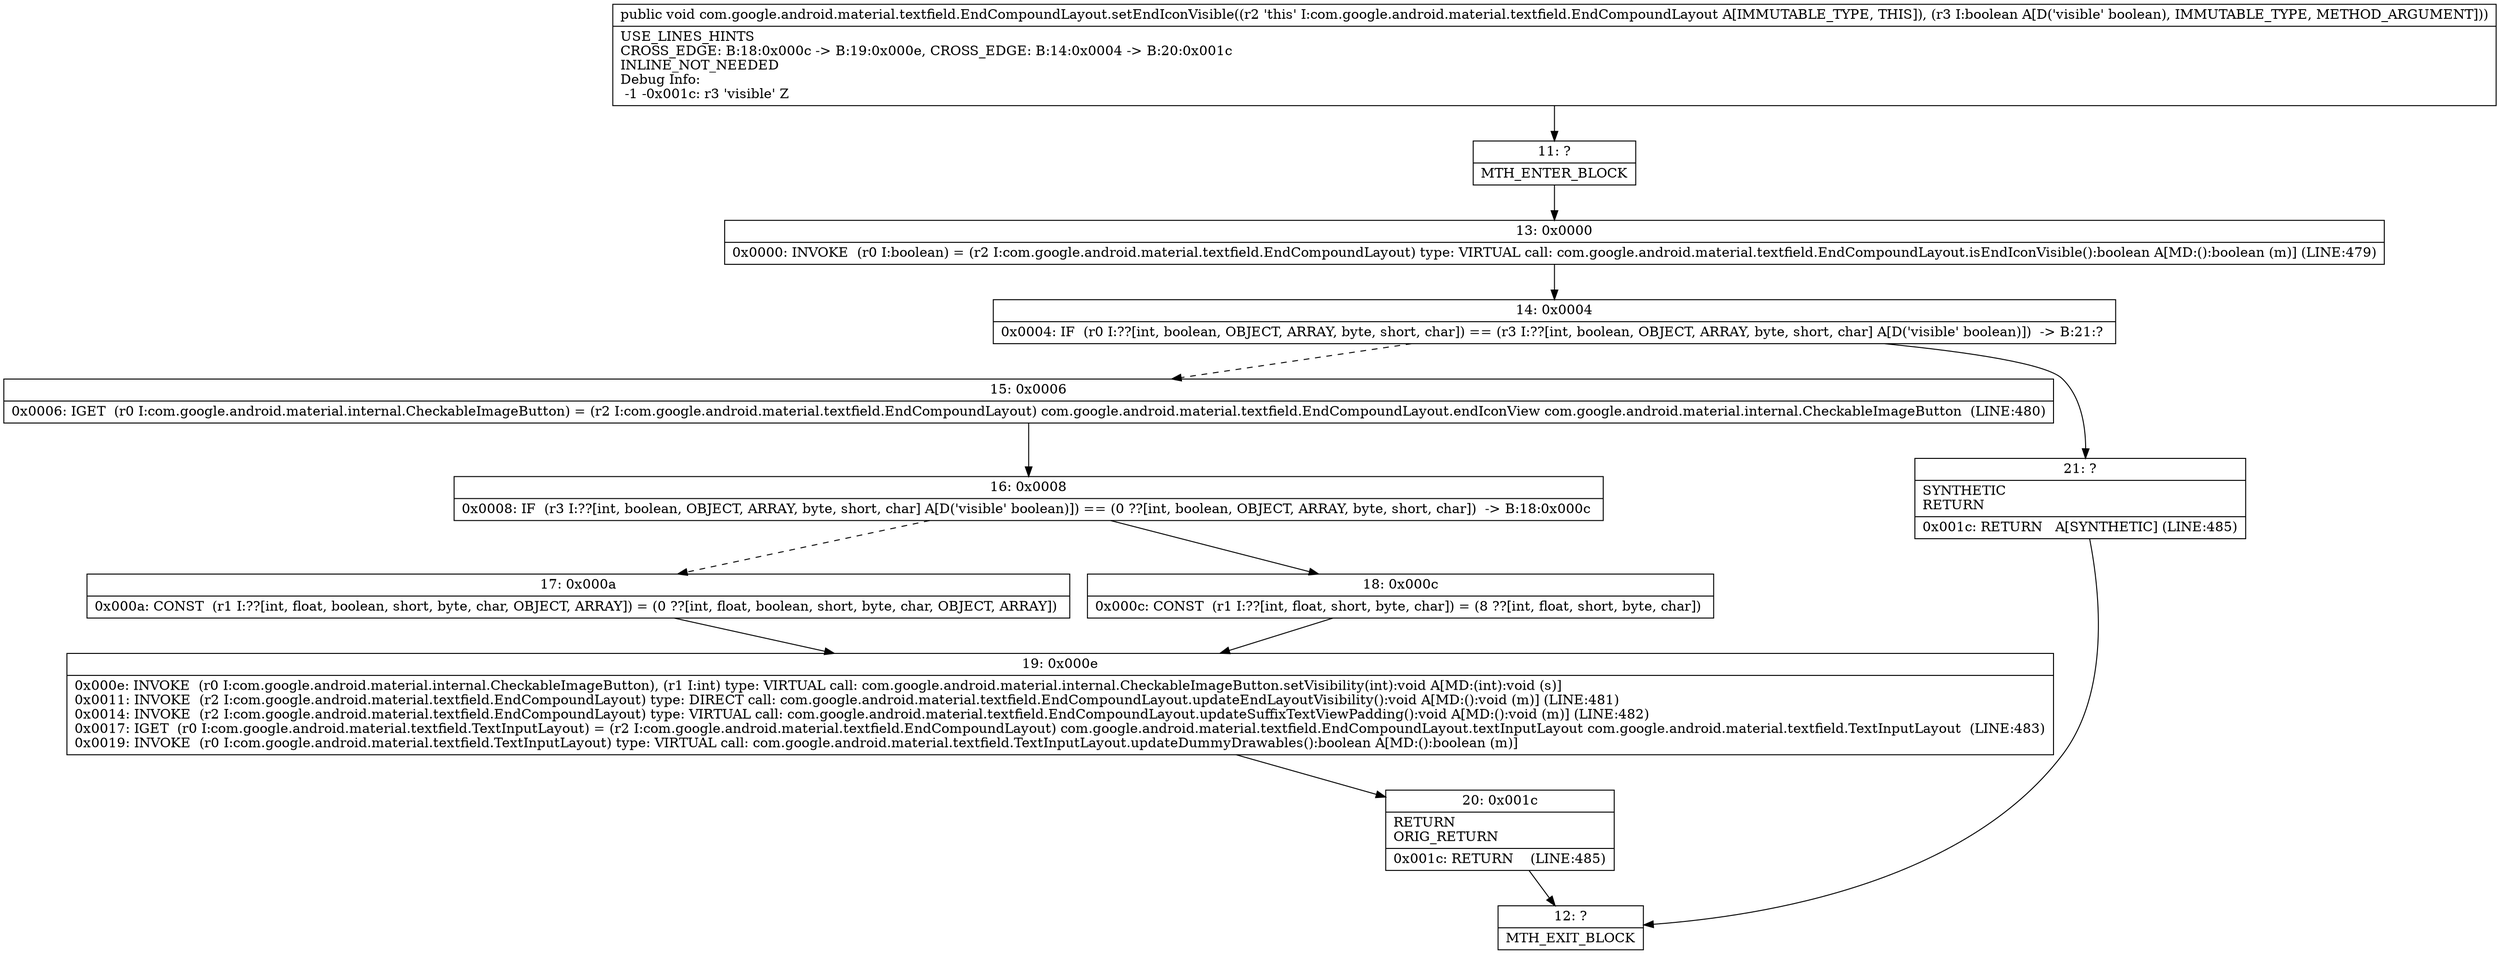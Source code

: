 digraph "CFG forcom.google.android.material.textfield.EndCompoundLayout.setEndIconVisible(Z)V" {
Node_11 [shape=record,label="{11\:\ ?|MTH_ENTER_BLOCK\l}"];
Node_13 [shape=record,label="{13\:\ 0x0000|0x0000: INVOKE  (r0 I:boolean) = (r2 I:com.google.android.material.textfield.EndCompoundLayout) type: VIRTUAL call: com.google.android.material.textfield.EndCompoundLayout.isEndIconVisible():boolean A[MD:():boolean (m)] (LINE:479)\l}"];
Node_14 [shape=record,label="{14\:\ 0x0004|0x0004: IF  (r0 I:??[int, boolean, OBJECT, ARRAY, byte, short, char]) == (r3 I:??[int, boolean, OBJECT, ARRAY, byte, short, char] A[D('visible' boolean)])  \-\> B:21:? \l}"];
Node_15 [shape=record,label="{15\:\ 0x0006|0x0006: IGET  (r0 I:com.google.android.material.internal.CheckableImageButton) = (r2 I:com.google.android.material.textfield.EndCompoundLayout) com.google.android.material.textfield.EndCompoundLayout.endIconView com.google.android.material.internal.CheckableImageButton  (LINE:480)\l}"];
Node_16 [shape=record,label="{16\:\ 0x0008|0x0008: IF  (r3 I:??[int, boolean, OBJECT, ARRAY, byte, short, char] A[D('visible' boolean)]) == (0 ??[int, boolean, OBJECT, ARRAY, byte, short, char])  \-\> B:18:0x000c \l}"];
Node_17 [shape=record,label="{17\:\ 0x000a|0x000a: CONST  (r1 I:??[int, float, boolean, short, byte, char, OBJECT, ARRAY]) = (0 ??[int, float, boolean, short, byte, char, OBJECT, ARRAY]) \l}"];
Node_19 [shape=record,label="{19\:\ 0x000e|0x000e: INVOKE  (r0 I:com.google.android.material.internal.CheckableImageButton), (r1 I:int) type: VIRTUAL call: com.google.android.material.internal.CheckableImageButton.setVisibility(int):void A[MD:(int):void (s)]\l0x0011: INVOKE  (r2 I:com.google.android.material.textfield.EndCompoundLayout) type: DIRECT call: com.google.android.material.textfield.EndCompoundLayout.updateEndLayoutVisibility():void A[MD:():void (m)] (LINE:481)\l0x0014: INVOKE  (r2 I:com.google.android.material.textfield.EndCompoundLayout) type: VIRTUAL call: com.google.android.material.textfield.EndCompoundLayout.updateSuffixTextViewPadding():void A[MD:():void (m)] (LINE:482)\l0x0017: IGET  (r0 I:com.google.android.material.textfield.TextInputLayout) = (r2 I:com.google.android.material.textfield.EndCompoundLayout) com.google.android.material.textfield.EndCompoundLayout.textInputLayout com.google.android.material.textfield.TextInputLayout  (LINE:483)\l0x0019: INVOKE  (r0 I:com.google.android.material.textfield.TextInputLayout) type: VIRTUAL call: com.google.android.material.textfield.TextInputLayout.updateDummyDrawables():boolean A[MD:():boolean (m)]\l}"];
Node_20 [shape=record,label="{20\:\ 0x001c|RETURN\lORIG_RETURN\l|0x001c: RETURN    (LINE:485)\l}"];
Node_12 [shape=record,label="{12\:\ ?|MTH_EXIT_BLOCK\l}"];
Node_18 [shape=record,label="{18\:\ 0x000c|0x000c: CONST  (r1 I:??[int, float, short, byte, char]) = (8 ??[int, float, short, byte, char]) \l}"];
Node_21 [shape=record,label="{21\:\ ?|SYNTHETIC\lRETURN\l|0x001c: RETURN   A[SYNTHETIC] (LINE:485)\l}"];
MethodNode[shape=record,label="{public void com.google.android.material.textfield.EndCompoundLayout.setEndIconVisible((r2 'this' I:com.google.android.material.textfield.EndCompoundLayout A[IMMUTABLE_TYPE, THIS]), (r3 I:boolean A[D('visible' boolean), IMMUTABLE_TYPE, METHOD_ARGUMENT]))  | USE_LINES_HINTS\lCROSS_EDGE: B:18:0x000c \-\> B:19:0x000e, CROSS_EDGE: B:14:0x0004 \-\> B:20:0x001c\lINLINE_NOT_NEEDED\lDebug Info:\l  \-1 \-0x001c: r3 'visible' Z\l}"];
MethodNode -> Node_11;Node_11 -> Node_13;
Node_13 -> Node_14;
Node_14 -> Node_15[style=dashed];
Node_14 -> Node_21;
Node_15 -> Node_16;
Node_16 -> Node_17[style=dashed];
Node_16 -> Node_18;
Node_17 -> Node_19;
Node_19 -> Node_20;
Node_20 -> Node_12;
Node_18 -> Node_19;
Node_21 -> Node_12;
}

